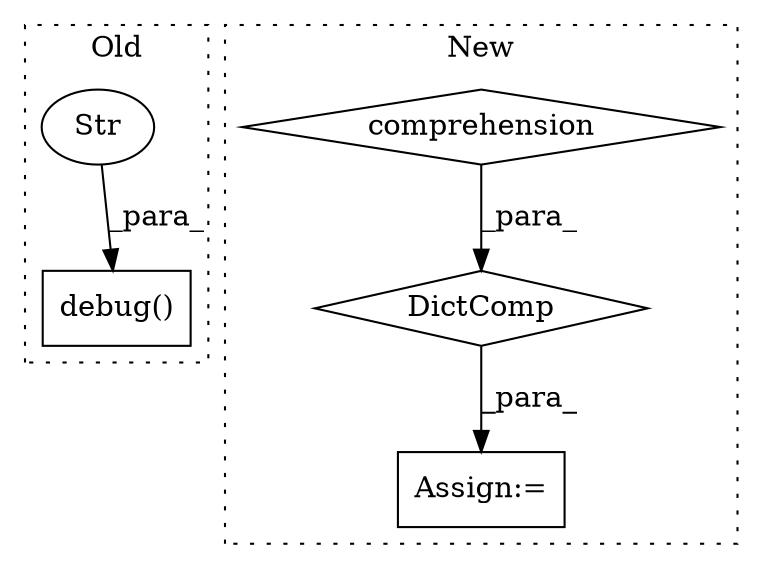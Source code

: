 digraph G {
subgraph cluster0 {
1 [label="debug()" a="75" s="2893,3061" l="30,14" shape="box"];
3 [label="Str" a="66" s="2923" l="138" shape="ellipse"];
label = "Old";
style="dotted";
}
subgraph cluster1 {
2 [label="DictComp" a="84" s="2336" l="60" shape="diamond"];
4 [label="comprehension" a="45" s="2362" l="3" shape="diamond"];
5 [label="Assign:=" a="68" s="2333" l="3" shape="box"];
label = "New";
style="dotted";
}
2 -> 5 [label="_para_"];
3 -> 1 [label="_para_"];
4 -> 2 [label="_para_"];
}